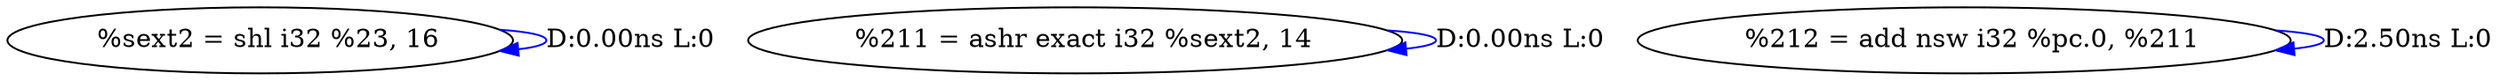 digraph {
Node0x2608ba0[label="  %sext2 = shl i32 %23, 16"];
Node0x2608ba0 -> Node0x2608ba0[label="D:0.00ns L:0",color=blue];
Node0x2608c80[label="  %211 = ashr exact i32 %sext2, 14"];
Node0x2608c80 -> Node0x2608c80[label="D:0.00ns L:0",color=blue];
Node0x2608d60[label="  %212 = add nsw i32 %pc.0, %211"];
Node0x2608d60 -> Node0x2608d60[label="D:2.50ns L:0",color=blue];
}
